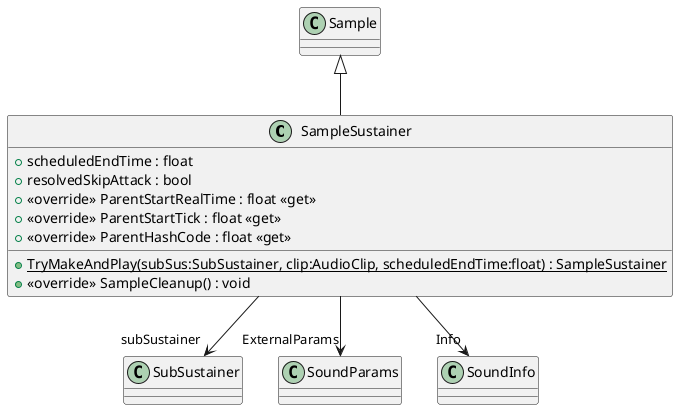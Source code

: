 @startuml
class SampleSustainer {
    + scheduledEndTime : float
    + resolvedSkipAttack : bool
    + <<override>> ParentStartRealTime : float <<get>>
    + <<override>> ParentStartTick : float <<get>>
    + <<override>> ParentHashCode : float <<get>>
    + {static} TryMakeAndPlay(subSus:SubSustainer, clip:AudioClip, scheduledEndTime:float) : SampleSustainer
    + <<override>> SampleCleanup() : void
}
Sample <|-- SampleSustainer
SampleSustainer --> "subSustainer" SubSustainer
SampleSustainer --> "ExternalParams" SoundParams
SampleSustainer --> "Info" SoundInfo
@enduml
